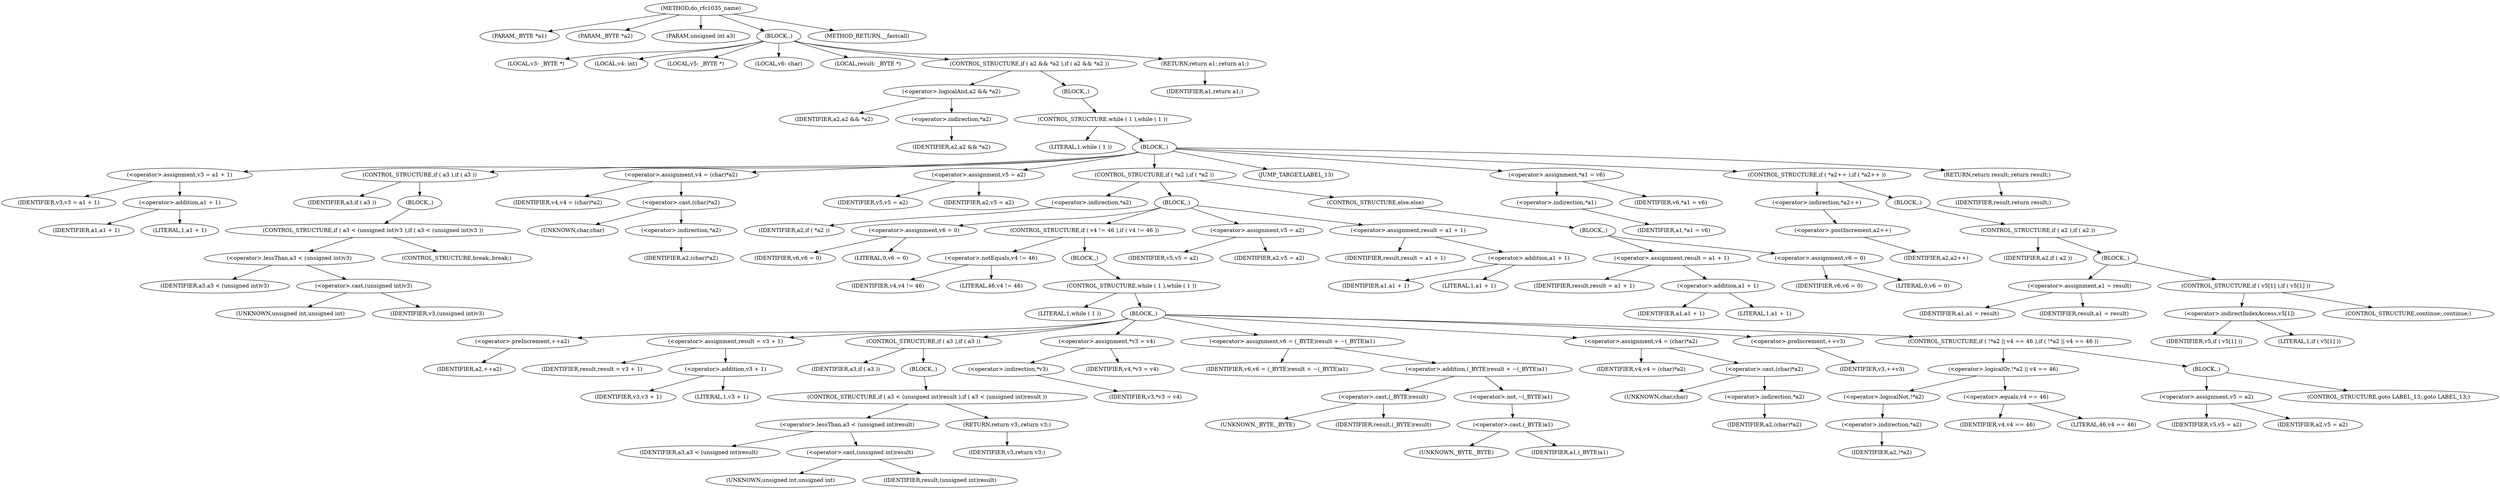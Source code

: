 digraph do_rfc1035_name {  
"1000106" [label = "(METHOD,do_rfc1035_name)" ]
"1000107" [label = "(PARAM,_BYTE *a1)" ]
"1000108" [label = "(PARAM,_BYTE *a2)" ]
"1000109" [label = "(PARAM,unsigned int a3)" ]
"1000110" [label = "(BLOCK,,)" ]
"1000111" [label = "(LOCAL,v3: _BYTE *)" ]
"1000112" [label = "(LOCAL,v4: int)" ]
"1000113" [label = "(LOCAL,v5: _BYTE *)" ]
"1000114" [label = "(LOCAL,v6: char)" ]
"1000115" [label = "(LOCAL,result: _BYTE *)" ]
"1000116" [label = "(CONTROL_STRUCTURE,if ( a2 && *a2 ),if ( a2 && *a2 ))" ]
"1000117" [label = "(<operator>.logicalAnd,a2 && *a2)" ]
"1000118" [label = "(IDENTIFIER,a2,a2 && *a2)" ]
"1000119" [label = "(<operator>.indirection,*a2)" ]
"1000120" [label = "(IDENTIFIER,a2,a2 && *a2)" ]
"1000121" [label = "(BLOCK,,)" ]
"1000122" [label = "(CONTROL_STRUCTURE,while ( 1 ),while ( 1 ))" ]
"1000123" [label = "(LITERAL,1,while ( 1 ))" ]
"1000124" [label = "(BLOCK,,)" ]
"1000125" [label = "(<operator>.assignment,v3 = a1 + 1)" ]
"1000126" [label = "(IDENTIFIER,v3,v3 = a1 + 1)" ]
"1000127" [label = "(<operator>.addition,a1 + 1)" ]
"1000128" [label = "(IDENTIFIER,a1,a1 + 1)" ]
"1000129" [label = "(LITERAL,1,a1 + 1)" ]
"1000130" [label = "(CONTROL_STRUCTURE,if ( a3 ),if ( a3 ))" ]
"1000131" [label = "(IDENTIFIER,a3,if ( a3 ))" ]
"1000132" [label = "(BLOCK,,)" ]
"1000133" [label = "(CONTROL_STRUCTURE,if ( a3 < (unsigned int)v3 ),if ( a3 < (unsigned int)v3 ))" ]
"1000134" [label = "(<operator>.lessThan,a3 < (unsigned int)v3)" ]
"1000135" [label = "(IDENTIFIER,a3,a3 < (unsigned int)v3)" ]
"1000136" [label = "(<operator>.cast,(unsigned int)v3)" ]
"1000137" [label = "(UNKNOWN,unsigned int,unsigned int)" ]
"1000138" [label = "(IDENTIFIER,v3,(unsigned int)v3)" ]
"1000139" [label = "(CONTROL_STRUCTURE,break;,break;)" ]
"1000140" [label = "(<operator>.assignment,v4 = (char)*a2)" ]
"1000141" [label = "(IDENTIFIER,v4,v4 = (char)*a2)" ]
"1000142" [label = "(<operator>.cast,(char)*a2)" ]
"1000143" [label = "(UNKNOWN,char,char)" ]
"1000144" [label = "(<operator>.indirection,*a2)" ]
"1000145" [label = "(IDENTIFIER,a2,(char)*a2)" ]
"1000146" [label = "(<operator>.assignment,v5 = a2)" ]
"1000147" [label = "(IDENTIFIER,v5,v5 = a2)" ]
"1000148" [label = "(IDENTIFIER,a2,v5 = a2)" ]
"1000149" [label = "(CONTROL_STRUCTURE,if ( *a2 ),if ( *a2 ))" ]
"1000150" [label = "(<operator>.indirection,*a2)" ]
"1000151" [label = "(IDENTIFIER,a2,if ( *a2 ))" ]
"1000152" [label = "(BLOCK,,)" ]
"1000153" [label = "(<operator>.assignment,v6 = 0)" ]
"1000154" [label = "(IDENTIFIER,v6,v6 = 0)" ]
"1000155" [label = "(LITERAL,0,v6 = 0)" ]
"1000156" [label = "(CONTROL_STRUCTURE,if ( v4 != 46 ),if ( v4 != 46 ))" ]
"1000157" [label = "(<operator>.notEquals,v4 != 46)" ]
"1000158" [label = "(IDENTIFIER,v4,v4 != 46)" ]
"1000159" [label = "(LITERAL,46,v4 != 46)" ]
"1000160" [label = "(BLOCK,,)" ]
"1000161" [label = "(CONTROL_STRUCTURE,while ( 1 ),while ( 1 ))" ]
"1000162" [label = "(LITERAL,1,while ( 1 ))" ]
"1000163" [label = "(BLOCK,,)" ]
"1000164" [label = "(<operator>.preIncrement,++a2)" ]
"1000165" [label = "(IDENTIFIER,a2,++a2)" ]
"1000166" [label = "(<operator>.assignment,result = v3 + 1)" ]
"1000167" [label = "(IDENTIFIER,result,result = v3 + 1)" ]
"1000168" [label = "(<operator>.addition,v3 + 1)" ]
"1000169" [label = "(IDENTIFIER,v3,v3 + 1)" ]
"1000170" [label = "(LITERAL,1,v3 + 1)" ]
"1000171" [label = "(CONTROL_STRUCTURE,if ( a3 ),if ( a3 ))" ]
"1000172" [label = "(IDENTIFIER,a3,if ( a3 ))" ]
"1000173" [label = "(BLOCK,,)" ]
"1000174" [label = "(CONTROL_STRUCTURE,if ( a3 < (unsigned int)result ),if ( a3 < (unsigned int)result ))" ]
"1000175" [label = "(<operator>.lessThan,a3 < (unsigned int)result)" ]
"1000176" [label = "(IDENTIFIER,a3,a3 < (unsigned int)result)" ]
"1000177" [label = "(<operator>.cast,(unsigned int)result)" ]
"1000178" [label = "(UNKNOWN,unsigned int,unsigned int)" ]
"1000179" [label = "(IDENTIFIER,result,(unsigned int)result)" ]
"1000180" [label = "(RETURN,return v3;,return v3;)" ]
"1000181" [label = "(IDENTIFIER,v3,return v3;)" ]
"1000182" [label = "(<operator>.assignment,*v3 = v4)" ]
"1000183" [label = "(<operator>.indirection,*v3)" ]
"1000184" [label = "(IDENTIFIER,v3,*v3 = v4)" ]
"1000185" [label = "(IDENTIFIER,v4,*v3 = v4)" ]
"1000186" [label = "(<operator>.assignment,v6 = (_BYTE)result + ~(_BYTE)a1)" ]
"1000187" [label = "(IDENTIFIER,v6,v6 = (_BYTE)result + ~(_BYTE)a1)" ]
"1000188" [label = "(<operator>.addition,(_BYTE)result + ~(_BYTE)a1)" ]
"1000189" [label = "(<operator>.cast,(_BYTE)result)" ]
"1000190" [label = "(UNKNOWN,_BYTE,_BYTE)" ]
"1000191" [label = "(IDENTIFIER,result,(_BYTE)result)" ]
"1000192" [label = "(<operator>.not,~(_BYTE)a1)" ]
"1000193" [label = "(<operator>.cast,(_BYTE)a1)" ]
"1000194" [label = "(UNKNOWN,_BYTE,_BYTE)" ]
"1000195" [label = "(IDENTIFIER,a1,(_BYTE)a1)" ]
"1000196" [label = "(<operator>.assignment,v4 = (char)*a2)" ]
"1000197" [label = "(IDENTIFIER,v4,v4 = (char)*a2)" ]
"1000198" [label = "(<operator>.cast,(char)*a2)" ]
"1000199" [label = "(UNKNOWN,char,char)" ]
"1000200" [label = "(<operator>.indirection,*a2)" ]
"1000201" [label = "(IDENTIFIER,a2,(char)*a2)" ]
"1000202" [label = "(<operator>.preIncrement,++v3)" ]
"1000203" [label = "(IDENTIFIER,v3,++v3)" ]
"1000204" [label = "(CONTROL_STRUCTURE,if ( !*a2 || v4 == 46 ),if ( !*a2 || v4 == 46 ))" ]
"1000205" [label = "(<operator>.logicalOr,!*a2 || v4 == 46)" ]
"1000206" [label = "(<operator>.logicalNot,!*a2)" ]
"1000207" [label = "(<operator>.indirection,*a2)" ]
"1000208" [label = "(IDENTIFIER,a2,!*a2)" ]
"1000209" [label = "(<operator>.equals,v4 == 46)" ]
"1000210" [label = "(IDENTIFIER,v4,v4 == 46)" ]
"1000211" [label = "(LITERAL,46,v4 == 46)" ]
"1000212" [label = "(BLOCK,,)" ]
"1000213" [label = "(<operator>.assignment,v5 = a2)" ]
"1000214" [label = "(IDENTIFIER,v5,v5 = a2)" ]
"1000215" [label = "(IDENTIFIER,a2,v5 = a2)" ]
"1000216" [label = "(CONTROL_STRUCTURE,goto LABEL_13;,goto LABEL_13;)" ]
"1000217" [label = "(<operator>.assignment,v5 = a2)" ]
"1000218" [label = "(IDENTIFIER,v5,v5 = a2)" ]
"1000219" [label = "(IDENTIFIER,a2,v5 = a2)" ]
"1000220" [label = "(<operator>.assignment,result = a1 + 1)" ]
"1000221" [label = "(IDENTIFIER,result,result = a1 + 1)" ]
"1000222" [label = "(<operator>.addition,a1 + 1)" ]
"1000223" [label = "(IDENTIFIER,a1,a1 + 1)" ]
"1000224" [label = "(LITERAL,1,a1 + 1)" ]
"1000225" [label = "(CONTROL_STRUCTURE,else,else)" ]
"1000226" [label = "(BLOCK,,)" ]
"1000227" [label = "(<operator>.assignment,result = a1 + 1)" ]
"1000228" [label = "(IDENTIFIER,result,result = a1 + 1)" ]
"1000229" [label = "(<operator>.addition,a1 + 1)" ]
"1000230" [label = "(IDENTIFIER,a1,a1 + 1)" ]
"1000231" [label = "(LITERAL,1,a1 + 1)" ]
"1000232" [label = "(<operator>.assignment,v6 = 0)" ]
"1000233" [label = "(IDENTIFIER,v6,v6 = 0)" ]
"1000234" [label = "(LITERAL,0,v6 = 0)" ]
"1000235" [label = "(JUMP_TARGET,LABEL_13)" ]
"1000236" [label = "(<operator>.assignment,*a1 = v6)" ]
"1000237" [label = "(<operator>.indirection,*a1)" ]
"1000238" [label = "(IDENTIFIER,a1,*a1 = v6)" ]
"1000239" [label = "(IDENTIFIER,v6,*a1 = v6)" ]
"1000240" [label = "(CONTROL_STRUCTURE,if ( *a2++ ),if ( *a2++ ))" ]
"1000241" [label = "(<operator>.indirection,*a2++)" ]
"1000242" [label = "(<operator>.postIncrement,a2++)" ]
"1000243" [label = "(IDENTIFIER,a2,a2++)" ]
"1000244" [label = "(BLOCK,,)" ]
"1000245" [label = "(CONTROL_STRUCTURE,if ( a2 ),if ( a2 ))" ]
"1000246" [label = "(IDENTIFIER,a2,if ( a2 ))" ]
"1000247" [label = "(BLOCK,,)" ]
"1000248" [label = "(<operator>.assignment,a1 = result)" ]
"1000249" [label = "(IDENTIFIER,a1,a1 = result)" ]
"1000250" [label = "(IDENTIFIER,result,a1 = result)" ]
"1000251" [label = "(CONTROL_STRUCTURE,if ( v5[1] ),if ( v5[1] ))" ]
"1000252" [label = "(<operator>.indirectIndexAccess,v5[1])" ]
"1000253" [label = "(IDENTIFIER,v5,if ( v5[1] ))" ]
"1000254" [label = "(LITERAL,1,if ( v5[1] ))" ]
"1000255" [label = "(CONTROL_STRUCTURE,continue;,continue;)" ]
"1000256" [label = "(RETURN,return result;,return result;)" ]
"1000257" [label = "(IDENTIFIER,result,return result;)" ]
"1000258" [label = "(RETURN,return a1;,return a1;)" ]
"1000259" [label = "(IDENTIFIER,a1,return a1;)" ]
"1000260" [label = "(METHOD_RETURN,__fastcall)" ]
  "1000106" -> "1000107" 
  "1000106" -> "1000108" 
  "1000106" -> "1000109" 
  "1000106" -> "1000110" 
  "1000106" -> "1000260" 
  "1000110" -> "1000111" 
  "1000110" -> "1000112" 
  "1000110" -> "1000113" 
  "1000110" -> "1000114" 
  "1000110" -> "1000115" 
  "1000110" -> "1000116" 
  "1000110" -> "1000258" 
  "1000116" -> "1000117" 
  "1000116" -> "1000121" 
  "1000117" -> "1000118" 
  "1000117" -> "1000119" 
  "1000119" -> "1000120" 
  "1000121" -> "1000122" 
  "1000122" -> "1000123" 
  "1000122" -> "1000124" 
  "1000124" -> "1000125" 
  "1000124" -> "1000130" 
  "1000124" -> "1000140" 
  "1000124" -> "1000146" 
  "1000124" -> "1000149" 
  "1000124" -> "1000235" 
  "1000124" -> "1000236" 
  "1000124" -> "1000240" 
  "1000124" -> "1000256" 
  "1000125" -> "1000126" 
  "1000125" -> "1000127" 
  "1000127" -> "1000128" 
  "1000127" -> "1000129" 
  "1000130" -> "1000131" 
  "1000130" -> "1000132" 
  "1000132" -> "1000133" 
  "1000133" -> "1000134" 
  "1000133" -> "1000139" 
  "1000134" -> "1000135" 
  "1000134" -> "1000136" 
  "1000136" -> "1000137" 
  "1000136" -> "1000138" 
  "1000140" -> "1000141" 
  "1000140" -> "1000142" 
  "1000142" -> "1000143" 
  "1000142" -> "1000144" 
  "1000144" -> "1000145" 
  "1000146" -> "1000147" 
  "1000146" -> "1000148" 
  "1000149" -> "1000150" 
  "1000149" -> "1000152" 
  "1000149" -> "1000225" 
  "1000150" -> "1000151" 
  "1000152" -> "1000153" 
  "1000152" -> "1000156" 
  "1000152" -> "1000217" 
  "1000152" -> "1000220" 
  "1000153" -> "1000154" 
  "1000153" -> "1000155" 
  "1000156" -> "1000157" 
  "1000156" -> "1000160" 
  "1000157" -> "1000158" 
  "1000157" -> "1000159" 
  "1000160" -> "1000161" 
  "1000161" -> "1000162" 
  "1000161" -> "1000163" 
  "1000163" -> "1000164" 
  "1000163" -> "1000166" 
  "1000163" -> "1000171" 
  "1000163" -> "1000182" 
  "1000163" -> "1000186" 
  "1000163" -> "1000196" 
  "1000163" -> "1000202" 
  "1000163" -> "1000204" 
  "1000164" -> "1000165" 
  "1000166" -> "1000167" 
  "1000166" -> "1000168" 
  "1000168" -> "1000169" 
  "1000168" -> "1000170" 
  "1000171" -> "1000172" 
  "1000171" -> "1000173" 
  "1000173" -> "1000174" 
  "1000174" -> "1000175" 
  "1000174" -> "1000180" 
  "1000175" -> "1000176" 
  "1000175" -> "1000177" 
  "1000177" -> "1000178" 
  "1000177" -> "1000179" 
  "1000180" -> "1000181" 
  "1000182" -> "1000183" 
  "1000182" -> "1000185" 
  "1000183" -> "1000184" 
  "1000186" -> "1000187" 
  "1000186" -> "1000188" 
  "1000188" -> "1000189" 
  "1000188" -> "1000192" 
  "1000189" -> "1000190" 
  "1000189" -> "1000191" 
  "1000192" -> "1000193" 
  "1000193" -> "1000194" 
  "1000193" -> "1000195" 
  "1000196" -> "1000197" 
  "1000196" -> "1000198" 
  "1000198" -> "1000199" 
  "1000198" -> "1000200" 
  "1000200" -> "1000201" 
  "1000202" -> "1000203" 
  "1000204" -> "1000205" 
  "1000204" -> "1000212" 
  "1000205" -> "1000206" 
  "1000205" -> "1000209" 
  "1000206" -> "1000207" 
  "1000207" -> "1000208" 
  "1000209" -> "1000210" 
  "1000209" -> "1000211" 
  "1000212" -> "1000213" 
  "1000212" -> "1000216" 
  "1000213" -> "1000214" 
  "1000213" -> "1000215" 
  "1000217" -> "1000218" 
  "1000217" -> "1000219" 
  "1000220" -> "1000221" 
  "1000220" -> "1000222" 
  "1000222" -> "1000223" 
  "1000222" -> "1000224" 
  "1000225" -> "1000226" 
  "1000226" -> "1000227" 
  "1000226" -> "1000232" 
  "1000227" -> "1000228" 
  "1000227" -> "1000229" 
  "1000229" -> "1000230" 
  "1000229" -> "1000231" 
  "1000232" -> "1000233" 
  "1000232" -> "1000234" 
  "1000236" -> "1000237" 
  "1000236" -> "1000239" 
  "1000237" -> "1000238" 
  "1000240" -> "1000241" 
  "1000240" -> "1000244" 
  "1000241" -> "1000242" 
  "1000242" -> "1000243" 
  "1000244" -> "1000245" 
  "1000245" -> "1000246" 
  "1000245" -> "1000247" 
  "1000247" -> "1000248" 
  "1000247" -> "1000251" 
  "1000248" -> "1000249" 
  "1000248" -> "1000250" 
  "1000251" -> "1000252" 
  "1000251" -> "1000255" 
  "1000252" -> "1000253" 
  "1000252" -> "1000254" 
  "1000256" -> "1000257" 
  "1000258" -> "1000259" 
}
